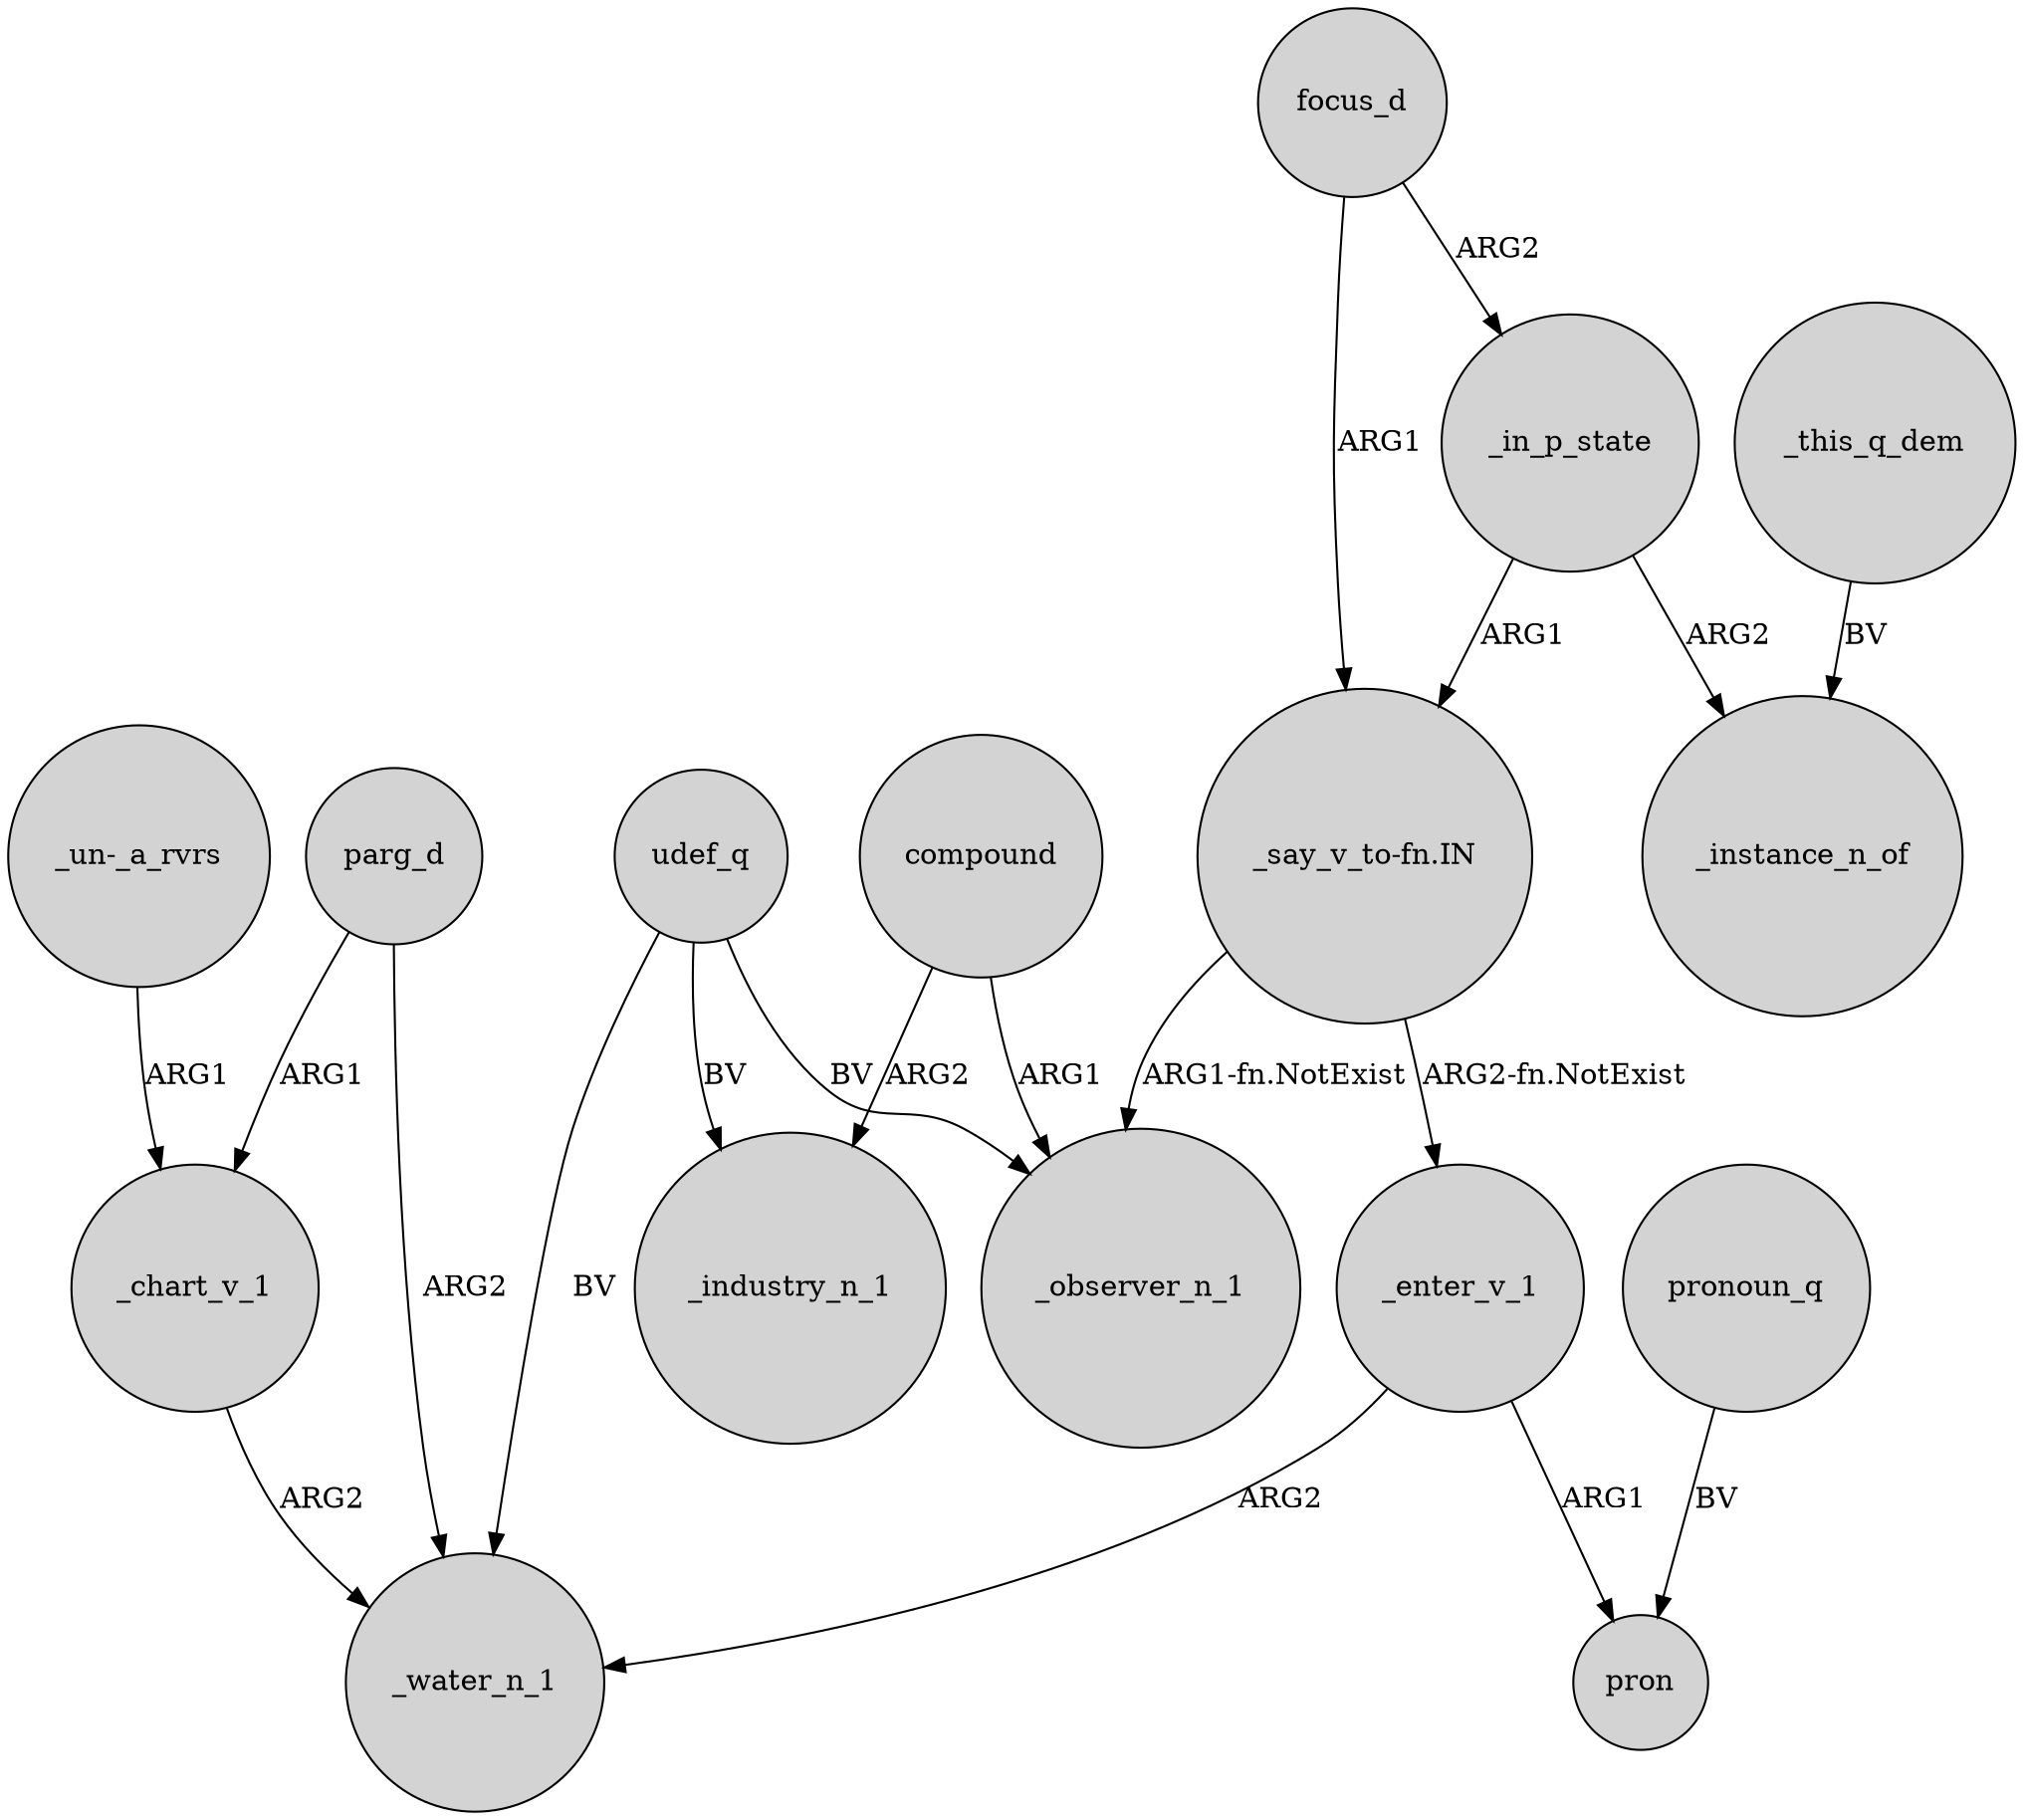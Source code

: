 digraph {
	node [shape=circle style=filled]
	"_say_v_to-fn.IN" -> _observer_n_1 [label="ARG1-fn.NotExist"]
	_this_q_dem -> _instance_n_of [label=BV]
	_enter_v_1 -> pron [label=ARG1]
	parg_d -> _water_n_1 [label=ARG2]
	focus_d -> _in_p_state [label=ARG2]
	udef_q -> _observer_n_1 [label=BV]
	"_say_v_to-fn.IN" -> _enter_v_1 [label="ARG2-fn.NotExist"]
	pronoun_q -> pron [label=BV]
	_enter_v_1 -> _water_n_1 [label=ARG2]
	compound -> _industry_n_1 [label=ARG2]
	udef_q -> _water_n_1 [label=BV]
	"_un-_a_rvrs" -> _chart_v_1 [label=ARG1]
	udef_q -> _industry_n_1 [label=BV]
	_in_p_state -> _instance_n_of [label=ARG2]
	compound -> _observer_n_1 [label=ARG1]
	parg_d -> _chart_v_1 [label=ARG1]
	_chart_v_1 -> _water_n_1 [label=ARG2]
	_in_p_state -> "_say_v_to-fn.IN" [label=ARG1]
	focus_d -> "_say_v_to-fn.IN" [label=ARG1]
}
